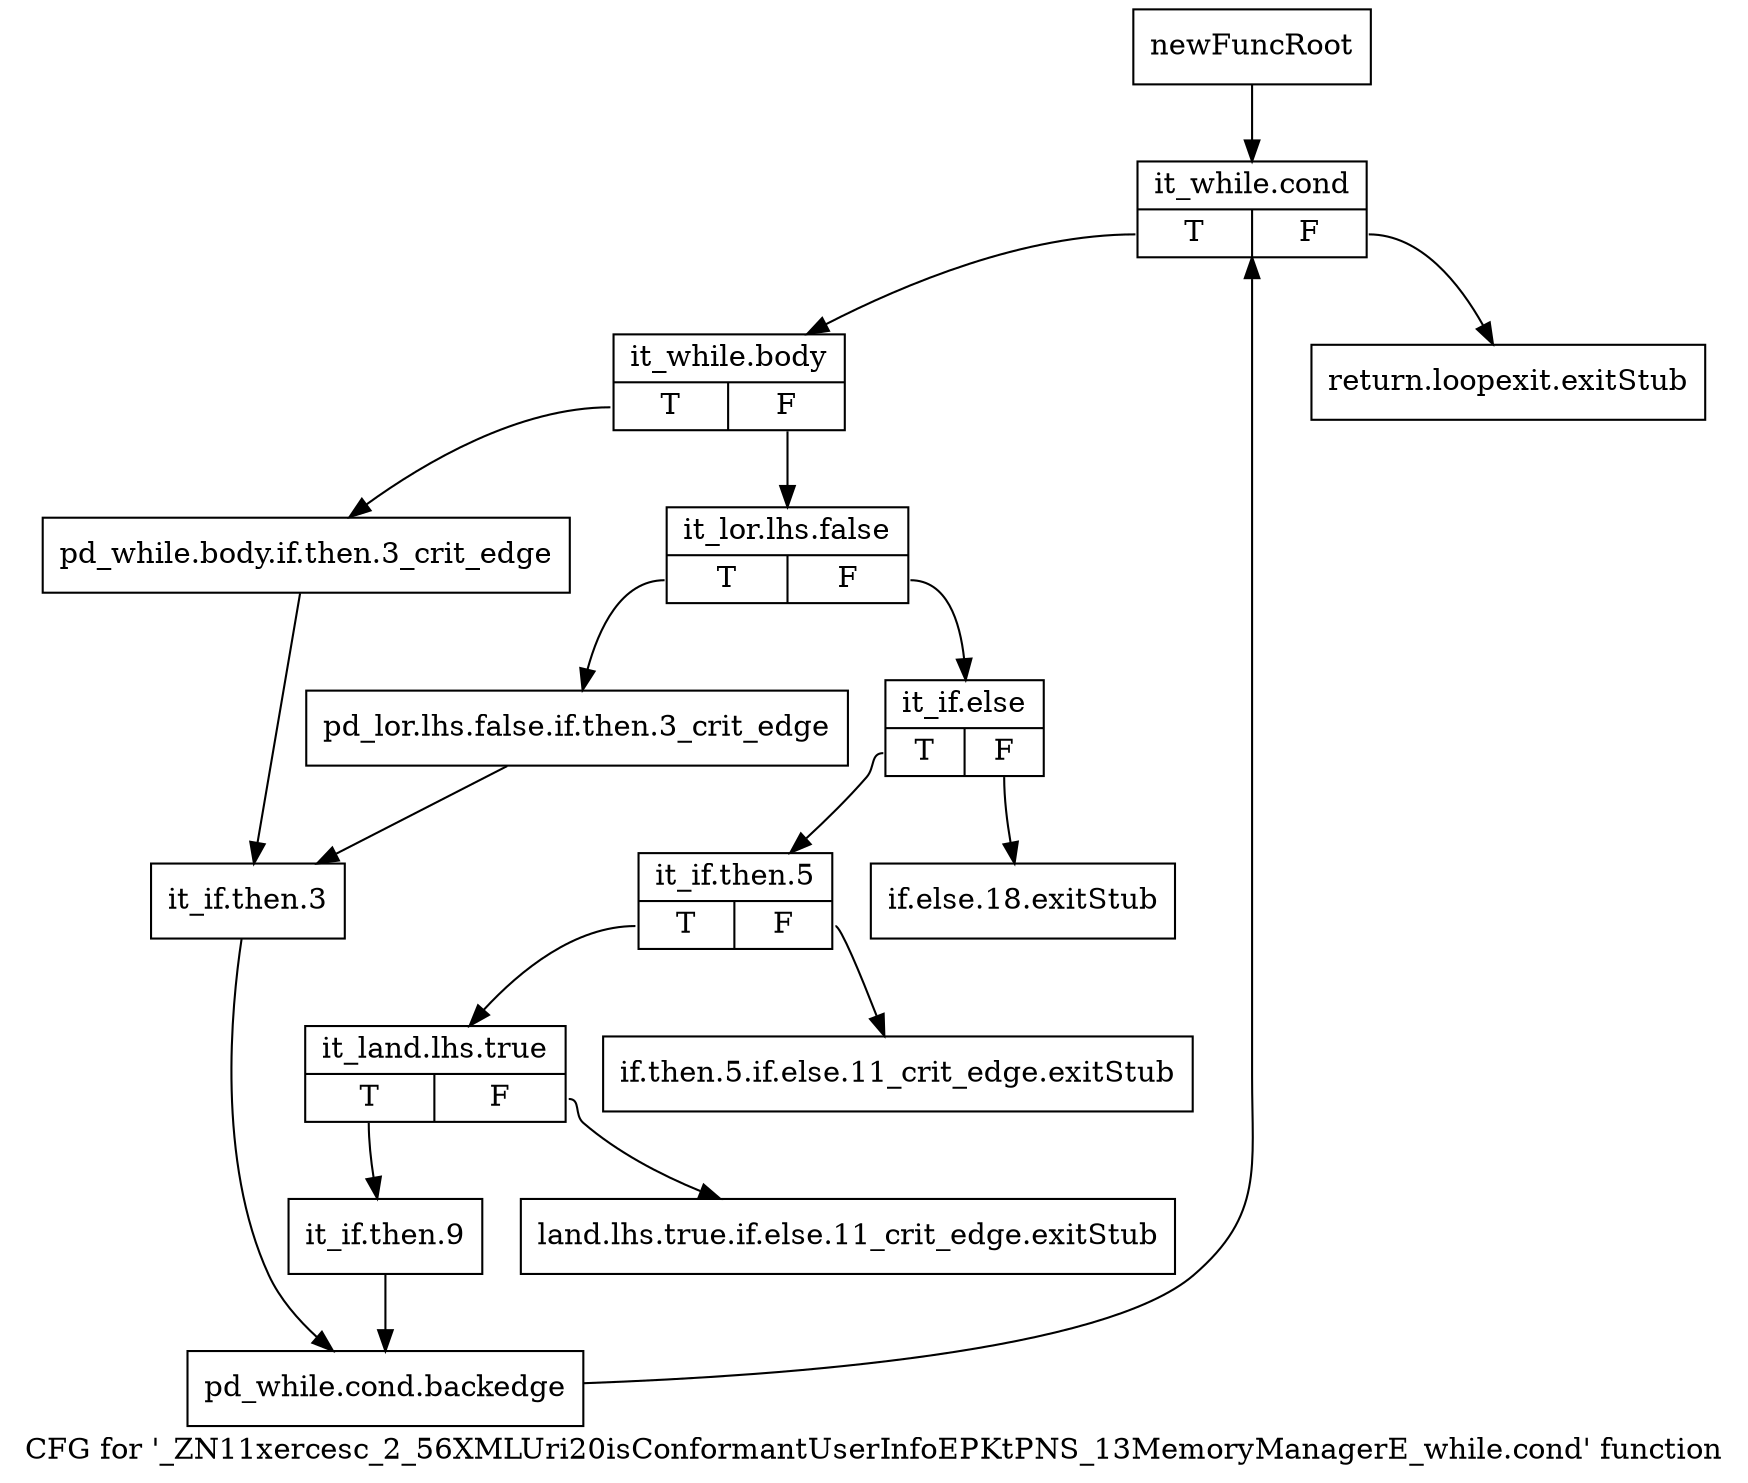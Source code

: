 digraph "CFG for '_ZN11xercesc_2_56XMLUri20isConformantUserInfoEPKtPNS_13MemoryManagerE_while.cond' function" {
	label="CFG for '_ZN11xercesc_2_56XMLUri20isConformantUserInfoEPKtPNS_13MemoryManagerE_while.cond' function";

	Node0x9b93440 [shape=record,label="{newFuncRoot}"];
	Node0x9b93440 -> Node0x9babaf0;
	Node0x9bab9b0 [shape=record,label="{return.loopexit.exitStub}"];
	Node0x9baba00 [shape=record,label="{if.else.18.exitStub}"];
	Node0x9baba50 [shape=record,label="{if.then.5.if.else.11_crit_edge.exitStub}"];
	Node0x9babaa0 [shape=record,label="{land.lhs.true.if.else.11_crit_edge.exitStub}"];
	Node0x9babaf0 [shape=record,label="{it_while.cond|{<s0>T|<s1>F}}"];
	Node0x9babaf0:s0 -> Node0x9babb40;
	Node0x9babaf0:s1 -> Node0x9bab9b0;
	Node0x9babb40 [shape=record,label="{it_while.body|{<s0>T|<s1>F}}"];
	Node0x9babb40:s0 -> Node0x9babd70;
	Node0x9babb40:s1 -> Node0x9babb90;
	Node0x9babb90 [shape=record,label="{it_lor.lhs.false|{<s0>T|<s1>F}}"];
	Node0x9babb90:s0 -> Node0x9babd20;
	Node0x9babb90:s1 -> Node0x9babbe0;
	Node0x9babbe0 [shape=record,label="{it_if.else|{<s0>T|<s1>F}}"];
	Node0x9babbe0:s0 -> Node0x9babc30;
	Node0x9babbe0:s1 -> Node0x9baba00;
	Node0x9babc30 [shape=record,label="{it_if.then.5|{<s0>T|<s1>F}}"];
	Node0x9babc30:s0 -> Node0x9babc80;
	Node0x9babc30:s1 -> Node0x9baba50;
	Node0x9babc80 [shape=record,label="{it_land.lhs.true|{<s0>T|<s1>F}}"];
	Node0x9babc80:s0 -> Node0x9babcd0;
	Node0x9babc80:s1 -> Node0x9babaa0;
	Node0x9babcd0 [shape=record,label="{it_if.then.9}"];
	Node0x9babcd0 -> Node0x9babe10;
	Node0x9babd20 [shape=record,label="{pd_lor.lhs.false.if.then.3_crit_edge}"];
	Node0x9babd20 -> Node0x9babdc0;
	Node0x9babd70 [shape=record,label="{pd_while.body.if.then.3_crit_edge}"];
	Node0x9babd70 -> Node0x9babdc0;
	Node0x9babdc0 [shape=record,label="{it_if.then.3}"];
	Node0x9babdc0 -> Node0x9babe10;
	Node0x9babe10 [shape=record,label="{pd_while.cond.backedge}"];
	Node0x9babe10 -> Node0x9babaf0;
}
